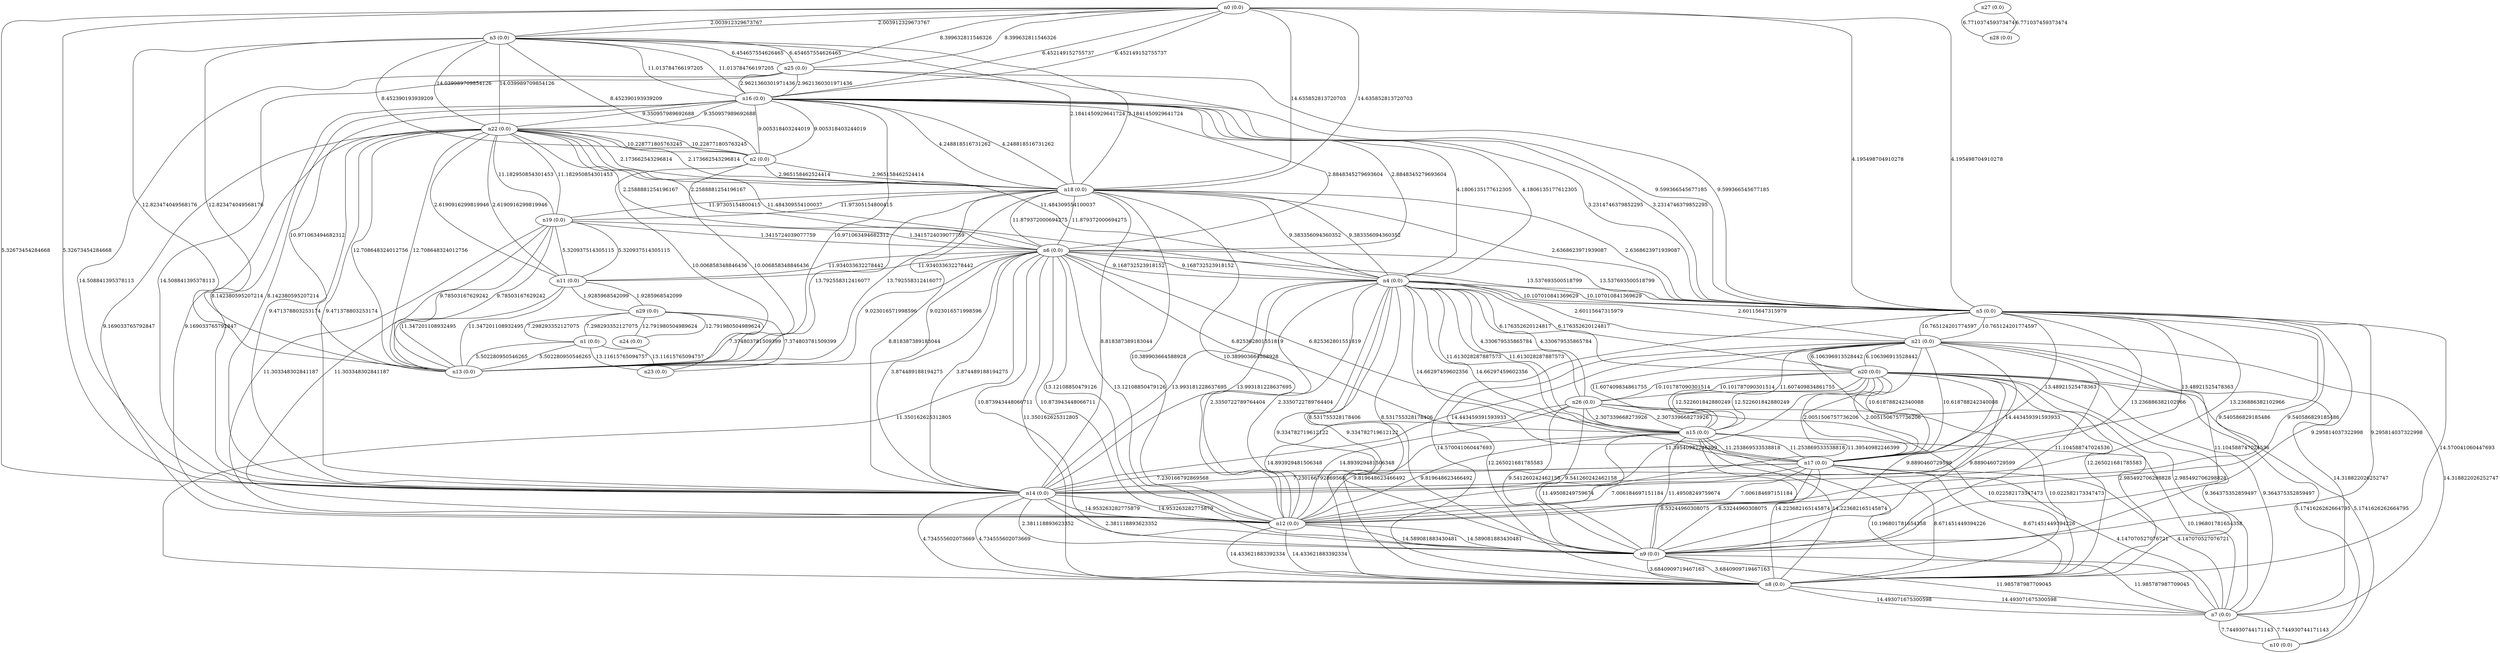 graph {
n0 [label="n0 (0.0)"];
n1 [label="n1 (0.0)"];
n2 [label="n2 (0.0)"];
n3 [label="n3 (0.0)"];
n4 [label="n4 (0.0)"];
n5 [label="n5 (0.0)"];
n6 [label="n6 (0.0)"];
n7 [label="n7 (0.0)"];
n8 [label="n8 (0.0)"];
n9 [label="n9 (0.0)"];
n10 [label="n10 (0.0)"];
n11 [label="n11 (0.0)"];
n12 [label="n12 (0.0)"];
n13 [label="n13 (0.0)"];
n14 [label="n14 (0.0)"];
n15 [label="n15 (0.0)"];
n16 [label="n16 (0.0)"];
n17 [label="n17 (0.0)"];
n18 [label="n18 (0.0)"];
n19 [label="n19 (0.0)"];
n20 [label="n20 (0.0)"];
n21 [label="n21 (0.0)"];
n22 [label="n22 (0.0)"];
n23 [label="n23 (0.0)"];
n24 [label="n24 (0.0)"];
n25 [label="n25 (0.0)"];
n26 [label="n26 (0.0)"];
n27 [label="n27 (0.0)"];
n28 [label="n28 (0.0)"];
n29 [label="n29 (0.0)"];
n0 -- n25 [weight=8.399632811546326 label=8.399632811546326];
n0 -- n5 [weight=4.195498704910278 label=4.195498704910278];
n0 -- n14 [weight=5.32673454284668 label=5.32673454284668];
n0 -- n3 [weight=2.003912329673767 label=2.003912329673767];
n0 -- n16 [weight=6.452149152755737 label=6.452149152755737];
n0 -- n18 [weight=14.635852813720703 label=14.635852813720703];
n1 -- n13 [weight=5.502280950546265 label=5.502280950546265];
n1 -- n29 [weight=7.298293352127075 label=7.298293352127075];
n1 -- n23 [weight=13.11615765094757 label=13.11615765094757];
n2 -- n16 [weight=9.005318403244019 label=9.005318403244019];
n2 -- n22 [weight=10.228771805763245 label=10.228771805763245];
n2 -- n13 [weight=10.006858348846436 label=10.006858348846436];
n2 -- n3 [weight=8.452390193939209 label=8.452390193939209];
n2 -- n18 [weight=2.965158462524414 label=2.965158462524414];
n3 -- n13 [weight=12.823474049568176 label=12.823474049568176];
n3 -- n25 [weight=6.454657554626465 label=6.454657554626465];
n3 -- n22 [weight=14.039989709854126 label=14.039989709854126];
n3 -- n0 [weight=2.003912329673767 label=2.003912329673767];
n3 -- n16 [weight=11.013784766197205 label=11.013784766197205];
n3 -- n2 [weight=8.452390193939209 label=8.452390193939209];
n3 -- n18 [weight=2.1841450929641724 label=2.1841450929641724];
n4 -- n20 [weight=6.176352620124817 label=6.176352620124817];
n4 -- n26 [weight=4.330679535865784 label=4.330679535865784];
n4 -- n18 [weight=9.383356094360352 label=9.383356094360352];
n4 -- n15 [weight=11.613028287887573 label=11.613028287887573];
n4 -- n6 [weight=9.168732523918152 label=9.168732523918152];
n4 -- n5 [weight=10.107010841369629 label=10.107010841369629];
n4 -- n17 [weight=14.66297459602356 label=14.66297459602356];
n4 -- n22 [weight=11.484309554100037 label=11.484309554100037];
n4 -- n12 [weight=2.3350722789764404 label=2.3350722789764404];
n4 -- n8 [weight=9.334782719612122 label=9.334782719612122];
n4 -- n14 [weight=13.993181228637695 label=13.993181228637695];
n4 -- n16 [weight=4.1806135177612305 label=4.1806135177612305];
n4 -- n9 [weight=8.531755328178406 label=8.531755328178406];
n4 -- n21 [weight=2.60115647315979 label=2.60115647315979];
n5 -- n16 [weight=3.2314746379852295 label=3.2314746379852295];
n5 -- n18 [weight=2.6368623971939087 label=2.6368623971939087];
n5 -- n6 [weight=13.537693500518799 label=13.537693500518799];
n5 -- n12 [weight=9.540586829185486 label=9.540586829185486];
n5 -- n0 [weight=4.195498704910278 label=4.195498704910278];
n5 -- n21 [weight=10.765124201774597 label=10.765124201774597];
n5 -- n17 [weight=13.48921525478363 label=13.48921525478363];
n5 -- n25 [weight=9.599366545677185 label=9.599366545677185];
n5 -- n9 [weight=9.295814037322998 label=9.295814037322998];
n5 -- n8 [weight=14.570041060447693 label=14.570041060447693];
n5 -- n14 [weight=13.236886382102966 label=13.236886382102966];
n5 -- n4 [weight=10.107010841369629 label=10.107010841369629];
n6 -- n4 [weight=9.168732523918152 label=9.168732523918152];
n6 -- n19 [weight=1.3415724039077759 label=1.3415724039077759];
n6 -- n16 [weight=2.8848345279693604 label=2.8848345279693604];
n6 -- n11 [weight=11.934033632278442 label=11.934033632278442];
n6 -- n22 [weight=2.2588881254196167 label=2.2588881254196167];
n6 -- n8 [weight=11.350162625312805 label=11.350162625312805];
n6 -- n12 [weight=13.12108850479126 label=13.12108850479126];
n6 -- n5 [weight=13.537693500518799 label=13.537693500518799];
n6 -- n9 [weight=10.873943448066711 label=10.873943448066711];
n6 -- n18 [weight=11.879372000694275 label=11.879372000694275];
n6 -- n14 [weight=3.874489188194275 label=3.874489188194275];
n6 -- n15 [weight=6.825362801551819 label=6.825362801551819];
n6 -- n13 [weight=9.023016571998596 label=9.023016571998596];
n7 -- n15 [weight=10.196801781654358 label=10.196801781654358];
n7 -- n17 [weight=4.147070527076721 label=4.147070527076721];
n7 -- n21 [weight=14.318822026252747 label=14.318822026252747];
n7 -- n10 [weight=7.744930744171143 label=7.744930744171143];
n7 -- n9 [weight=11.985787987709045 label=11.985787987709045];
n7 -- n20 [weight=9.364375352859497 label=9.364375352859497];
n7 -- n8 [weight=14.493071675300598 label=14.493071675300598];
n8 -- n14 [weight=4.734555602073669 label=4.734555602073669];
n8 -- n6 [weight=11.350162625312805 label=11.350162625312805];
n8 -- n5 [weight=14.570041060447693 label=14.570041060447693];
n8 -- n7 [weight=14.493071675300598 label=14.493071675300598];
n8 -- n9 [weight=3.6840909719467163 label=3.6840909719467163];
n8 -- n17 [weight=8.671451449394226 label=8.671451449394226];
n8 -- n20 [weight=2.985492706298828 label=2.985492706298828];
n8 -- n26 [weight=10.022582173347473 label=10.022582173347473];
n8 -- n21 [weight=12.265021681785583 label=12.265021681785583];
n8 -- n4 [weight=9.334782719612122 label=9.334782719612122];
n8 -- n12 [weight=14.433621883392334 label=14.433621883392334];
n8 -- n15 [weight=14.223682165145874 label=14.223682165145874];
n9 -- n21 [weight=11.104588747024536 label=11.104588747024536];
n9 -- n8 [weight=3.6840909719467163 label=3.6840909719467163];
n9 -- n14 [weight=2.381118893623352 label=2.381118893623352];
n9 -- n20 [weight=9.8890460729599 label=9.8890460729599];
n9 -- n15 [weight=11.49508249759674 label=11.49508249759674];
n9 -- n26 [weight=9.541260242462158 label=9.541260242462158];
n9 -- n5 [weight=9.295814037322998 label=9.295814037322998];
n9 -- n4 [weight=8.531755328178406 label=8.531755328178406];
n9 -- n7 [weight=11.985787987709045 label=11.985787987709045];
n9 -- n12 [weight=14.589081883430481 label=14.589081883430481];
n9 -- n17 [weight=8.53244960308075 label=8.53244960308075];
n9 -- n6 [weight=10.873943448066711 label=10.873943448066711];
n10 -- n7 [weight=7.744930744171143 label=7.744930744171143];
n10 -- n20 [weight=5.1741626262664795 label=5.1741626262664795];
n11 -- n29 [weight=1.9285968542099 label=1.9285968542099];
n11 -- n6 [weight=11.934033632278442 label=11.934033632278442];
n11 -- n13 [weight=11.347201108932495 label=11.347201108932495];
n11 -- n19 [weight=5.320937514305115 label=5.320937514305115];
n11 -- n22 [weight=2.6190916299819946 label=2.6190916299819946];
n12 -- n9 [weight=14.589081883430481 label=14.589081883430481];
n12 -- n26 [weight=14.893929481506348 label=14.893929481506348];
n12 -- n22 [weight=9.169033765792847 label=9.169033765792847];
n12 -- n4 [weight=2.3350722789764404 label=2.3350722789764404];
n12 -- n17 [weight=7.006184697151184 label=7.006184697151184];
n12 -- n15 [weight=9.819648623466492 label=9.819648623466492];
n12 -- n8 [weight=14.433621883392334 label=14.433621883392334];
n12 -- n5 [weight=9.540586829185486 label=9.540586829185486];
n12 -- n6 [weight=13.12108850479126 label=13.12108850479126];
n12 -- n14 [weight=14.953263282775879 label=14.953263282775879];
n12 -- n20 [weight=11.39540982246399 label=11.39540982246399];
n12 -- n18 [weight=10.389903664588928 label=10.389903664588928];
n12 -- n19 [weight=11.303348302841187 label=11.303348302841187];
n13 -- n2 [weight=10.006858348846436 label=10.006858348846436];
n13 -- n6 [weight=9.023016571998596 label=9.023016571998596];
n13 -- n22 [weight=12.708648324012756 label=12.708648324012756];
n13 -- n19 [weight=9.78503167629242 label=9.78503167629242];
n13 -- n1 [weight=5.502280950546265 label=5.502280950546265];
n13 -- n3 [weight=12.823474049568176 label=12.823474049568176];
n13 -- n11 [weight=11.347201108932495 label=11.347201108932495];
n13 -- n16 [weight=10.971063494682312 label=10.971063494682312];
n13 -- n18 [weight=13.792558312416077 label=13.792558312416077];
n14 -- n22 [weight=9.471378803253174 label=9.471378803253174];
n14 -- n6 [weight=3.874489188194275 label=3.874489188194275];
n14 -- n0 [weight=5.32673454284668 label=5.32673454284668];
n14 -- n8 [weight=4.734555602073669 label=4.734555602073669];
n14 -- n21 [weight=14.443459391593933 label=14.443459391593933];
n14 -- n12 [weight=14.953263282775879 label=14.953263282775879];
n14 -- n4 [weight=13.993181228637695 label=13.993181228637695];
n14 -- n9 [weight=2.381118893623352 label=2.381118893623352];
n14 -- n16 [weight=8.142380595207214 label=8.142380595207214];
n14 -- n5 [weight=13.236886382102966 label=13.236886382102966];
n14 -- n17 [weight=7.230166792869568 label=7.230166792869568];
n14 -- n18 [weight=8.818387389183044 label=8.818387389183044];
n14 -- n25 [weight=14.508841395378113 label=14.508841395378113];
n15 -- n6 [weight=6.825362801551819 label=6.825362801551819];
n15 -- n12 [weight=9.819648623466492 label=9.819648623466492];
n15 -- n7 [weight=10.196801781654358 label=10.196801781654358];
n15 -- n4 [weight=11.613028287887573 label=11.613028287887573];
n15 -- n8 [weight=14.223682165145874 label=14.223682165145874];
n15 -- n21 [weight=11.607409834861755 label=11.607409834861755];
n15 -- n9 [weight=11.49508249759674 label=11.49508249759674];
n15 -- n20 [weight=12.522601842880249 label=12.522601842880249];
n15 -- n17 [weight=11.253869533538818 label=11.253869533538818];
n15 -- n26 [weight=2.307339668273926 label=2.307339668273926];
n16 -- n13 [weight=10.971063494682312 label=10.971063494682312];
n16 -- n18 [weight=4.248818516731262 label=4.248818516731262];
n16 -- n3 [weight=11.013784766197205 label=11.013784766197205];
n16 -- n6 [weight=2.8848345279693604 label=2.8848345279693604];
n16 -- n2 [weight=9.005318403244019 label=9.005318403244019];
n16 -- n4 [weight=4.1806135177612305 label=4.1806135177612305];
n16 -- n14 [weight=8.142380595207214 label=8.142380595207214];
n16 -- n5 [weight=3.2314746379852295 label=3.2314746379852295];
n16 -- n22 [weight=9.350957989692688 label=9.350957989692688];
n16 -- n25 [weight=2.9621360301971436 label=2.9621360301971436];
n16 -- n0 [weight=6.452149152755737 label=6.452149152755737];
n17 -- n7 [weight=4.147070527076721 label=4.147070527076721];
n17 -- n21 [weight=10.618788242340088 label=10.618788242340088];
n17 -- n20 [weight=2.0051506757736206 label=2.0051506757736206];
n17 -- n14 [weight=7.230166792869568 label=7.230166792869568];
n17 -- n4 [weight=14.66297459602356 label=14.66297459602356];
n17 -- n5 [weight=13.48921525478363 label=13.48921525478363];
n17 -- n15 [weight=11.253869533538818 label=11.253869533538818];
n17 -- n8 [weight=8.671451449394226 label=8.671451449394226];
n17 -- n12 [weight=7.006184697151184 label=7.006184697151184];
n17 -- n9 [weight=8.53244960308075 label=8.53244960308075];
n18 -- n16 [weight=4.248818516731262 label=4.248818516731262];
n18 -- n19 [weight=11.97305154800415 label=11.97305154800415];
n18 -- n3 [weight=2.1841450929641724 label=2.1841450929641724];
n18 -- n5 [weight=2.6368623971939087 label=2.6368623971939087];
n18 -- n2 [weight=2.965158462524414 label=2.965158462524414];
n18 -- n22 [weight=2.173662543296814 label=2.173662543296814];
n18 -- n6 [weight=11.879372000694275 label=11.879372000694275];
n18 -- n12 [weight=10.389903664588928 label=10.389903664588928];
n18 -- n13 [weight=13.792558312416077 label=13.792558312416077];
n18 -- n14 [weight=8.818387389183044 label=8.818387389183044];
n18 -- n0 [weight=14.635852813720703 label=14.635852813720703];
n18 -- n4 [weight=9.383356094360352 label=9.383356094360352];
n19 -- n6 [weight=1.3415724039077759 label=1.3415724039077759];
n19 -- n11 [weight=5.320937514305115 label=5.320937514305115];
n19 -- n12 [weight=11.303348302841187 label=11.303348302841187];
n19 -- n22 [weight=11.182950854301453 label=11.182950854301453];
n19 -- n18 [weight=11.97305154800415 label=11.97305154800415];
n19 -- n13 [weight=9.78503167629242 label=9.78503167629242];
n20 -- n12 [weight=11.39540982246399 label=11.39540982246399];
n20 -- n8 [weight=2.985492706298828 label=2.985492706298828];
n20 -- n26 [weight=10.101787090301514 label=10.101787090301514];
n20 -- n15 [weight=12.522601842880249 label=12.522601842880249];
n20 -- n9 [weight=9.8890460729599 label=9.8890460729599];
n20 -- n7 [weight=9.364375352859497 label=9.364375352859497];
n20 -- n10 [weight=5.1741626262664795 label=5.1741626262664795];
n20 -- n21 [weight=6.106396913528442 label=6.106396913528442];
n20 -- n4 [weight=6.176352620124817 label=6.176352620124817];
n20 -- n17 [weight=2.0051506757736206 label=2.0051506757736206];
n21 -- n9 [weight=11.104588747024536 label=11.104588747024536];
n21 -- n8 [weight=12.265021681785583 label=12.265021681785583];
n21 -- n5 [weight=10.765124201774597 label=10.765124201774597];
n21 -- n7 [weight=14.318822026252747 label=14.318822026252747];
n21 -- n15 [weight=11.607409834861755 label=11.607409834861755];
n21 -- n20 [weight=6.106396913528442 label=6.106396913528442];
n21 -- n17 [weight=10.618788242340088 label=10.618788242340088];
n21 -- n14 [weight=14.443459391593933 label=14.443459391593933];
n21 -- n4 [weight=2.60115647315979 label=2.60115647315979];
n22 -- n12 [weight=9.169033765792847 label=9.169033765792847];
n22 -- n6 [weight=2.2588881254196167 label=2.2588881254196167];
n22 -- n13 [weight=12.708648324012756 label=12.708648324012756];
n22 -- n16 [weight=9.350957989692688 label=9.350957989692688];
n22 -- n4 [weight=11.484309554100037 label=11.484309554100037];
n22 -- n18 [weight=2.173662543296814 label=2.173662543296814];
n22 -- n19 [weight=11.182950854301453 label=11.182950854301453];
n22 -- n2 [weight=10.228771805763245 label=10.228771805763245];
n22 -- n3 [weight=14.039989709854126 label=14.039989709854126];
n22 -- n11 [weight=2.6190916299819946 label=2.6190916299819946];
n22 -- n14 [weight=9.471378803253174 label=9.471378803253174];
n23 -- n1 [weight=13.11615765094757 label=13.11615765094757];
n23 -- n29 [weight=7.374803781509399 label=7.374803781509399];
n24 -- n29 [weight=12.791980504989624 label=12.791980504989624];
n25 -- n0 [weight=8.399632811546326 label=8.399632811546326];
n25 -- n14 [weight=14.508841395378113 label=14.508841395378113];
n25 -- n3 [weight=6.454657554626465 label=6.454657554626465];
n25 -- n5 [weight=9.599366545677185 label=9.599366545677185];
n25 -- n16 [weight=2.9621360301971436 label=2.9621360301971436];
n26 -- n4 [weight=4.330679535865784 label=4.330679535865784];
n26 -- n8 [weight=10.022582173347473 label=10.022582173347473];
n26 -- n12 [weight=14.893929481506348 label=14.893929481506348];
n26 -- n9 [weight=9.541260242462158 label=9.541260242462158];
n26 -- n15 [weight=2.307339668273926 label=2.307339668273926];
n26 -- n20 [weight=10.101787090301514 label=10.101787090301514];
n27 -- n28 [weight=6.771037459373474 label=6.771037459373474];
n28 -- n27 [weight=6.771037459373474 label=6.771037459373474];
n29 -- n11 [weight=1.9285968542099 label=1.9285968542099];
n29 -- n24 [weight=12.791980504989624 label=12.791980504989624];
n29 -- n1 [weight=7.298293352127075 label=7.298293352127075];
n29 -- n23 [weight=7.374803781509399 label=7.374803781509399];
}
